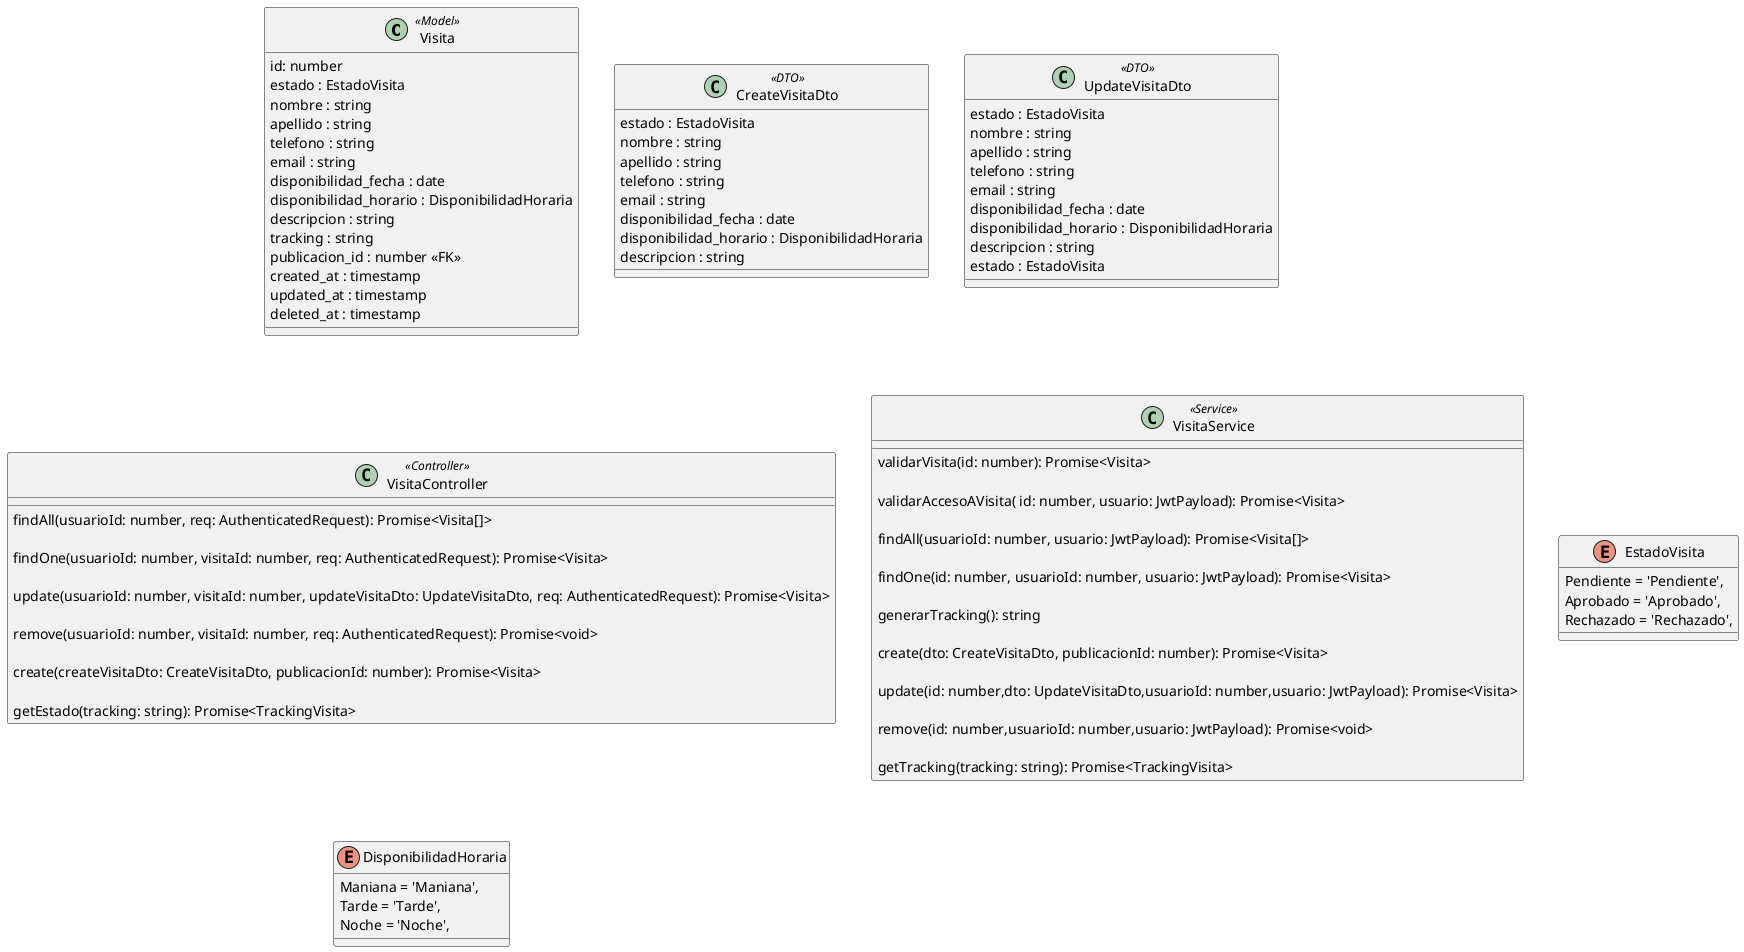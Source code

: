 @startuml AdoptAR

skinparam Linetype ortho

class Visita <<Model>> {
  id: number
  estado : EstadoVisita
  nombre : string
  apellido : string
  telefono : string
  email : string
  disponibilidad_fecha : date
  disponibilidad_horario : DisponibilidadHoraria
  descripcion : string
  tracking : string
  publicacion_id : number <<FK>>
  created_at : timestamp
  updated_at : timestamp
  deleted_at : timestamp
}

class CreateVisitaDto <<DTO>> {
  estado : EstadoVisita
  nombre : string
  apellido : string
  telefono : string
  email : string
  disponibilidad_fecha : date
  disponibilidad_horario : DisponibilidadHoraria
  descripcion : string
}

class UpdateVisitaDto <<DTO>>{
  estado : EstadoVisita
  nombre : string
  apellido : string
  telefono : string
  email : string
  disponibilidad_fecha : date
  disponibilidad_horario : DisponibilidadHoraria
  descripcion : string
  estado : EstadoVisita
}

class VisitaController <<Controller>> {
  
  findAll(usuarioId: number, req: AuthenticatedRequest): Promise<Visita[]>
  
  findOne(usuarioId: number, visitaId: number, req: AuthenticatedRequest): Promise<Visita>
  
  update(usuarioId: number, visitaId: number, updateVisitaDto: UpdateVisitaDto, req: AuthenticatedRequest): Promise<Visita>
  
  remove(usuarioId: number, visitaId: number, req: AuthenticatedRequest): Promise<void>
  
  create(createVisitaDto: CreateVisitaDto, publicacionId: number): Promise<Visita>
  
  getEstado(tracking: string): Promise<TrackingVisita>
  
}

class VisitaService <<Service>>{

  validarVisita(id: number): Promise<Visita> 

  validarAccesoAVisita( id: number, usuario: JwtPayload): Promise<Visita> 

  findAll(usuarioId: number, usuario: JwtPayload): Promise<Visita[]> 

  findOne(id: number, usuarioId: number, usuario: JwtPayload): Promise<Visita> 

  generarTracking(): string 

  create(dto: CreateVisitaDto, publicacionId: number): Promise<Visita> 

  update(id: number,dto: UpdateVisitaDto,usuarioId: number,usuario: JwtPayload): Promise<Visita> 

  remove(id: number,usuarioId: number,usuario: JwtPayload): Promise<void> 

  getTracking(tracking: string): Promise<TrackingVisita> 
}

enum EstadoVisita {
  Pendiente = 'Pendiente',
  Aprobado = 'Aprobado',
  Rechazado = 'Rechazado',
}

enum DisponibilidadHoraria {
  Maniana = 'Maniana',
  Tarde = 'Tarde',
  Noche = 'Noche',
}

@enduml